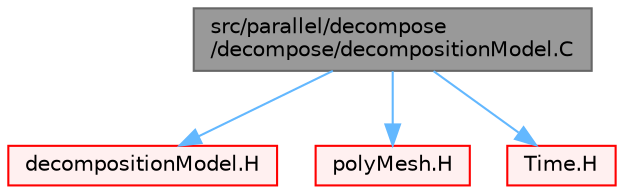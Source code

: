 digraph "src/parallel/decompose/decompose/decompositionModel.C"
{
 // LATEX_PDF_SIZE
  bgcolor="transparent";
  edge [fontname=Helvetica,fontsize=10,labelfontname=Helvetica,labelfontsize=10];
  node [fontname=Helvetica,fontsize=10,shape=box,height=0.2,width=0.4];
  Node1 [id="Node000001",label="src/parallel/decompose\l/decompose/decompositionModel.C",height=0.2,width=0.4,color="gray40", fillcolor="grey60", style="filled", fontcolor="black",tooltip=" "];
  Node1 -> Node2 [id="edge1_Node000001_Node000002",color="steelblue1",style="solid",tooltip=" "];
  Node2 [id="Node000002",label="decompositionModel.H",height=0.2,width=0.4,color="red", fillcolor="#FFF0F0", style="filled",URL="$decompositionModel_8H.html",tooltip=" "];
  Node1 -> Node167 [id="edge2_Node000001_Node000167",color="steelblue1",style="solid",tooltip=" "];
  Node167 [id="Node000167",label="polyMesh.H",height=0.2,width=0.4,color="red", fillcolor="#FFF0F0", style="filled",URL="$polyMesh_8H.html",tooltip=" "];
  Node1 -> Node298 [id="edge3_Node000001_Node000298",color="steelblue1",style="solid",tooltip=" "];
  Node298 [id="Node000298",label="Time.H",height=0.2,width=0.4,color="red", fillcolor="#FFF0F0", style="filled",URL="$Time_8H.html",tooltip=" "];
}
